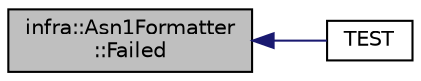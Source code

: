 digraph "infra::Asn1Formatter::Failed"
{
 // INTERACTIVE_SVG=YES
  edge [fontname="Helvetica",fontsize="10",labelfontname="Helvetica",labelfontsize="10"];
  node [fontname="Helvetica",fontsize="10",shape=record];
  rankdir="LR";
  Node138 [label="infra::Asn1Formatter\l::Failed",height=0.2,width=0.4,color="black", fillcolor="grey75", style="filled", fontcolor="black"];
  Node138 -> Node139 [dir="back",color="midnightblue",fontsize="10",style="solid",fontname="Helvetica"];
  Node139 [label="TEST",height=0.2,width=0.4,color="black", fillcolor="white", style="filled",URL="$d1/db0/_test_asn1_formatter_8cpp.html#a77f723efd8b8ffcda32550052f7c6bed"];
}
